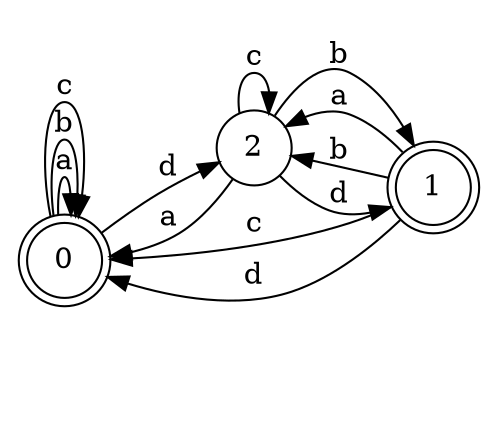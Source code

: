 digraph n3_4 {
__start0 [label="" shape="none"];

rankdir=LR;
size="8,5";

s0 [style="rounded,filled", color="black", fillcolor="white" shape="doublecircle", label="0"];
s1 [style="rounded,filled", color="black", fillcolor="white" shape="doublecircle", label="1"];
s2 [style="filled", color="black", fillcolor="white" shape="circle", label="2"];
s0 -> s0 [label="a"];
s0 -> s0 [label="b"];
s0 -> s0 [label="c"];
s0 -> s2 [label="d"];
s1 -> s2 [label="a"];
s1 -> s2 [label="b"];
s1 -> s0 [label="c"];
s1 -> s0 [label="d"];
s2 -> s0 [label="a"];
s2 -> s1 [label="b"];
s2 -> s2 [label="c"];
s2 -> s1 [label="d"];

}
